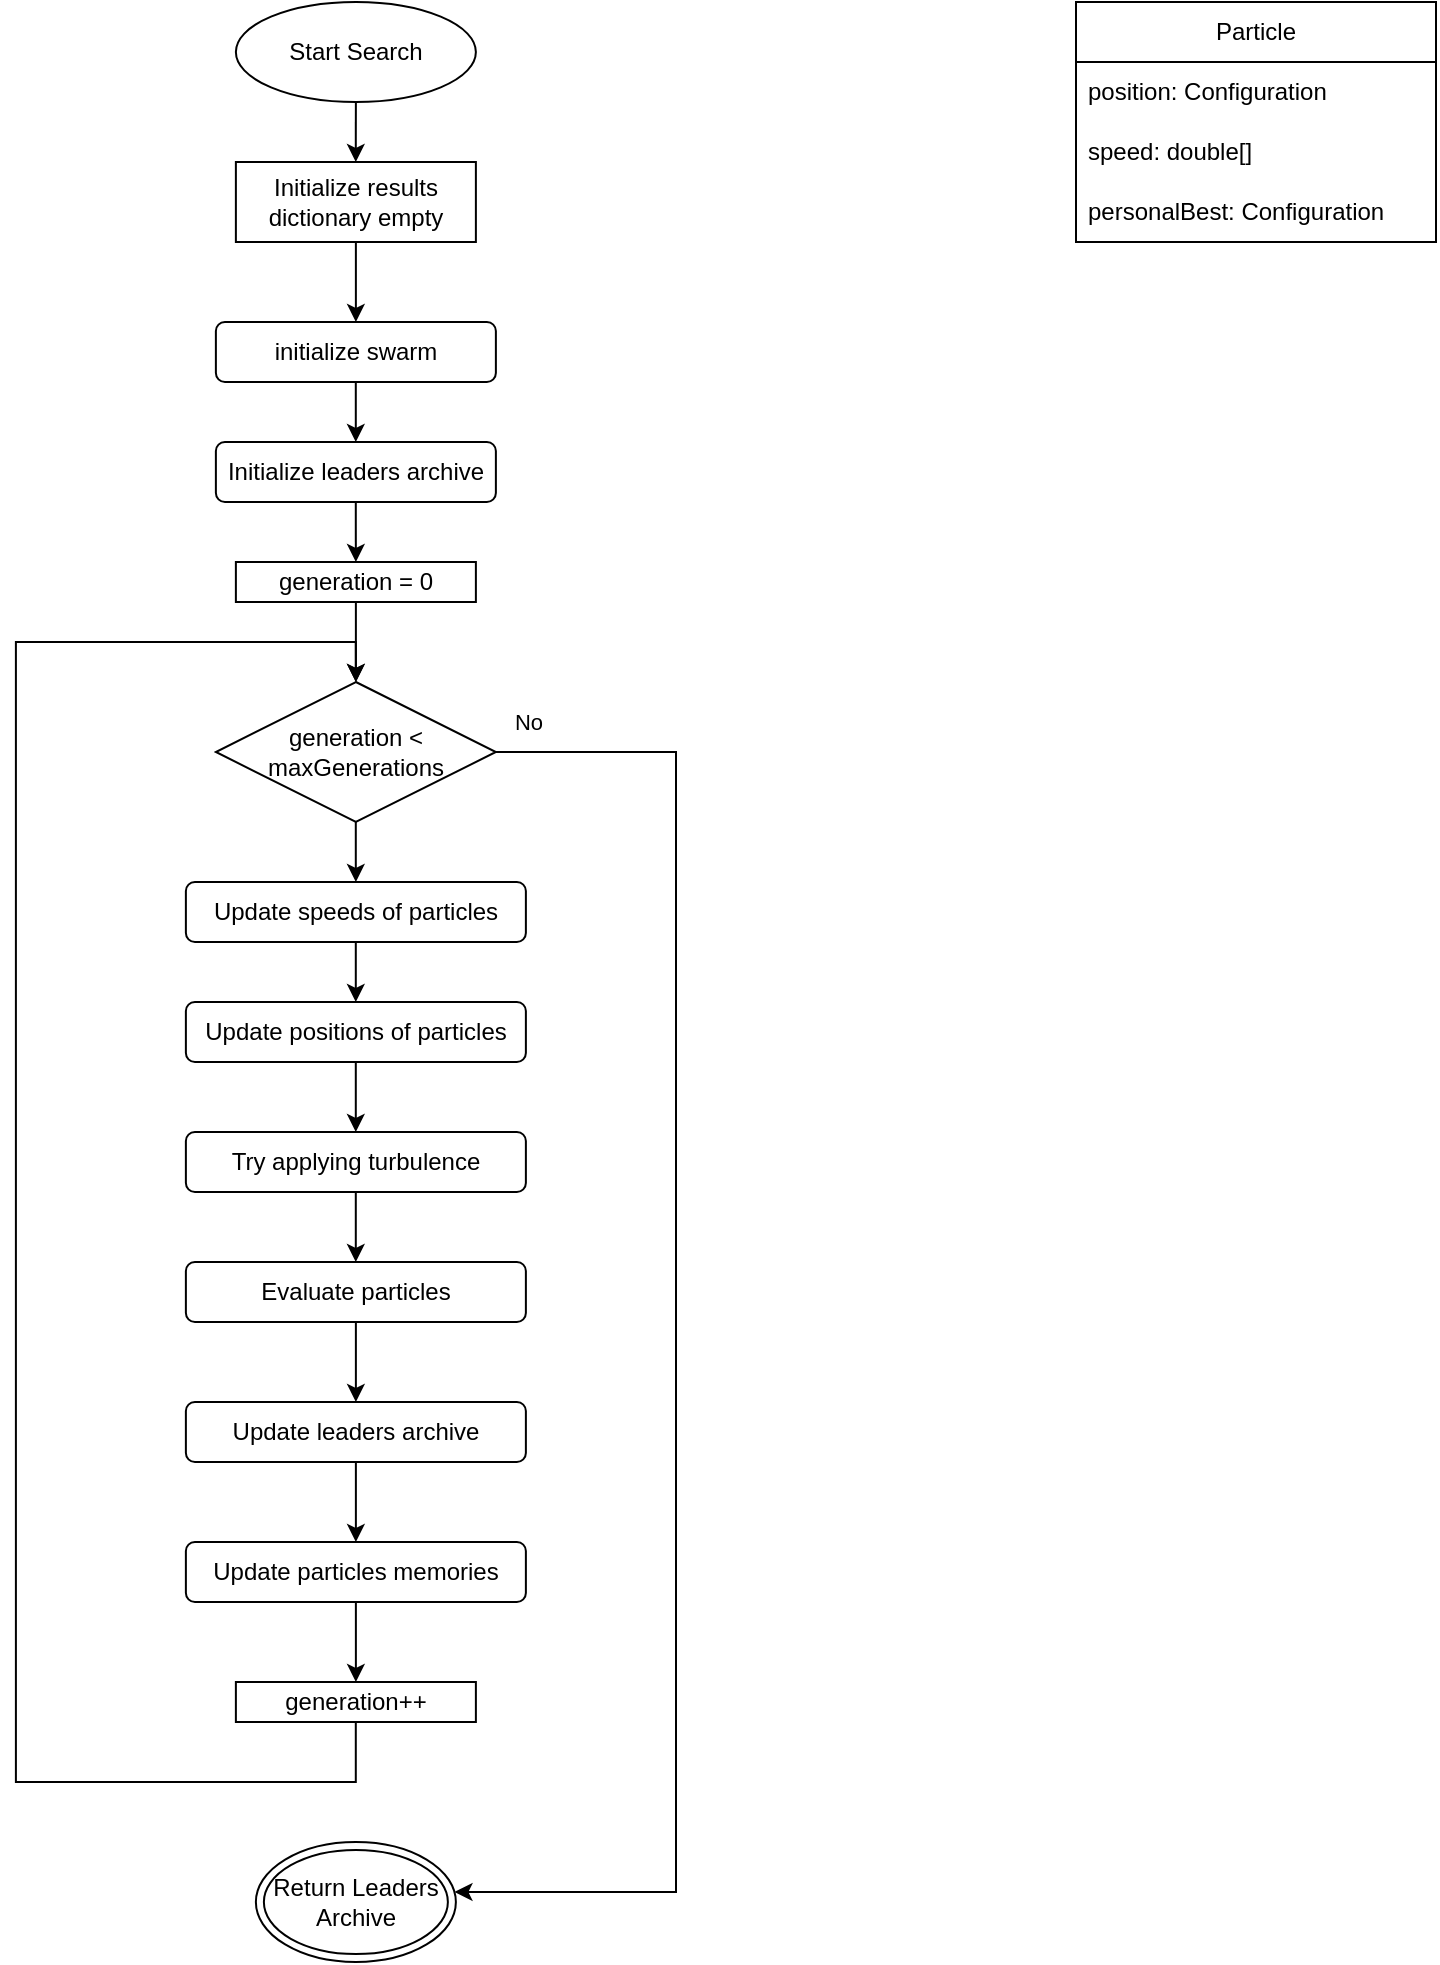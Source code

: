 <mxfile version="25.0.2" pages="7">
  <diagram name="Main" id="mer1Q-D7QFmTRmRvZn-K">
    <mxGraphModel dx="797" dy="466" grid="1" gridSize="10" guides="1" tooltips="1" connect="1" arrows="1" fold="1" page="1" pageScale="1" pageWidth="850" pageHeight="1100" math="0" shadow="0">
      <root>
        <mxCell id="0" />
        <mxCell id="1" parent="0" />
        <mxCell id="Op-KkIhUaiCkP9ZTUG40-2" value="" style="edgeStyle=orthogonalEdgeStyle;rounded=0;orthogonalLoop=1;jettySize=auto;html=1;" edge="1" parent="1" source="9O8NbNWzuJORjY1L01Cl-1" target="Op-KkIhUaiCkP9ZTUG40-1">
          <mxGeometry relative="1" as="geometry" />
        </mxCell>
        <mxCell id="9O8NbNWzuJORjY1L01Cl-1" value="Start Search" style="ellipse;whiteSpace=wrap;html=1;" parent="1" vertex="1">
          <mxGeometry x="159.94" y="20" width="120" height="50" as="geometry" />
        </mxCell>
        <mxCell id="JEw1piW-Nov8eNwJmhrz-17" style="edgeStyle=orthogonalEdgeStyle;rounded=0;orthogonalLoop=1;jettySize=auto;html=1;" parent="1" source="JEw1piW-Nov8eNwJmhrz-1" target="JEw1piW-Nov8eNwJmhrz-2" edge="1">
          <mxGeometry relative="1" as="geometry" />
        </mxCell>
        <mxCell id="JEw1piW-Nov8eNwJmhrz-1" value="initialize swarm" style="rounded=1;whiteSpace=wrap;html=1;" parent="1" vertex="1">
          <mxGeometry x="149.94" y="180" width="140" height="30" as="geometry" />
        </mxCell>
        <mxCell id="JEw1piW-Nov8eNwJmhrz-18" style="edgeStyle=orthogonalEdgeStyle;rounded=0;orthogonalLoop=1;jettySize=auto;html=1;entryX=0.5;entryY=0;entryDx=0;entryDy=0;" parent="1" source="JEw1piW-Nov8eNwJmhrz-2" target="JEw1piW-Nov8eNwJmhrz-3" edge="1">
          <mxGeometry relative="1" as="geometry" />
        </mxCell>
        <mxCell id="JEw1piW-Nov8eNwJmhrz-2" value="Initialize leaders archive" style="rounded=1;whiteSpace=wrap;html=1;" parent="1" vertex="1">
          <mxGeometry x="149.94" y="240" width="140" height="30" as="geometry" />
        </mxCell>
        <mxCell id="JEw1piW-Nov8eNwJmhrz-19" value="" style="edgeStyle=orthogonalEdgeStyle;rounded=0;orthogonalLoop=1;jettySize=auto;html=1;" parent="1" source="JEw1piW-Nov8eNwJmhrz-3" target="JEw1piW-Nov8eNwJmhrz-4" edge="1">
          <mxGeometry relative="1" as="geometry" />
        </mxCell>
        <mxCell id="JEw1piW-Nov8eNwJmhrz-3" value="generation = 0" style="rounded=0;whiteSpace=wrap;html=1;" parent="1" vertex="1">
          <mxGeometry x="159.94" y="300" width="120" height="20" as="geometry" />
        </mxCell>
        <mxCell id="JEw1piW-Nov8eNwJmhrz-23" style="edgeStyle=orthogonalEdgeStyle;rounded=0;orthogonalLoop=1;jettySize=auto;html=1;" parent="1" source="JEw1piW-Nov8eNwJmhrz-4" target="XtPFkoyNwsiE7fQPT80U-1" edge="1">
          <mxGeometry relative="1" as="geometry">
            <mxPoint x="279.94" y="965" as="targetPoint" />
            <Array as="points">
              <mxPoint x="380" y="395" />
              <mxPoint x="380" y="965" />
            </Array>
          </mxGeometry>
        </mxCell>
        <mxCell id="JEw1piW-Nov8eNwJmhrz-24" value="No" style="edgeLabel;html=1;align=center;verticalAlign=middle;resizable=0;points=[];" parent="JEw1piW-Nov8eNwJmhrz-23" vertex="1" connectable="0">
          <mxGeometry x="-0.96" y="-1" relative="1" as="geometry">
            <mxPoint y="-16" as="offset" />
          </mxGeometry>
        </mxCell>
        <mxCell id="JEw1piW-Nov8eNwJmhrz-45" style="edgeStyle=orthogonalEdgeStyle;rounded=0;orthogonalLoop=1;jettySize=auto;html=1;entryX=0.5;entryY=0;entryDx=0;entryDy=0;" parent="1" source="JEw1piW-Nov8eNwJmhrz-4" edge="1">
          <mxGeometry relative="1" as="geometry">
            <mxPoint x="219.94" y="460" as="targetPoint" />
          </mxGeometry>
        </mxCell>
        <mxCell id="JEw1piW-Nov8eNwJmhrz-4" value="generation &amp;lt; maxGenerations" style="rhombus;whiteSpace=wrap;html=1;" parent="1" vertex="1">
          <mxGeometry x="149.94" y="360" width="140" height="70" as="geometry" />
        </mxCell>
        <mxCell id="JEw1piW-Nov8eNwJmhrz-32" style="edgeStyle=orthogonalEdgeStyle;rounded=0;orthogonalLoop=1;jettySize=auto;html=1;entryX=0.5;entryY=0;entryDx=0;entryDy=0;" parent="1" source="JEw1piW-Nov8eNwJmhrz-11" target="JEw1piW-Nov8eNwJmhrz-4" edge="1">
          <mxGeometry relative="1" as="geometry">
            <Array as="points">
              <mxPoint x="219.94" y="910" />
              <mxPoint x="49.94" y="910" />
              <mxPoint x="49.94" y="340" />
              <mxPoint x="219.94" y="340" />
            </Array>
          </mxGeometry>
        </mxCell>
        <mxCell id="JEw1piW-Nov8eNwJmhrz-11" value="generation++" style="rounded=0;whiteSpace=wrap;html=1;" parent="1" vertex="1">
          <mxGeometry x="159.94" y="860" width="120" height="20" as="geometry" />
        </mxCell>
        <mxCell id="QdyQd_z3b0H6NEa9Nn1w-3" value="" style="edgeStyle=orthogonalEdgeStyle;rounded=0;orthogonalLoop=1;jettySize=auto;html=1;" edge="1" parent="1" source="QdyQd_z3b0H6NEa9Nn1w-1" target="QdyQd_z3b0H6NEa9Nn1w-2">
          <mxGeometry relative="1" as="geometry" />
        </mxCell>
        <mxCell id="QdyQd_z3b0H6NEa9Nn1w-1" value="Update speeds of particles" style="rounded=1;whiteSpace=wrap;html=1;" vertex="1" parent="1">
          <mxGeometry x="134.94" y="460" width="170" height="30" as="geometry" />
        </mxCell>
        <mxCell id="QdyQd_z3b0H6NEa9Nn1w-5" value="" style="edgeStyle=orthogonalEdgeStyle;rounded=0;orthogonalLoop=1;jettySize=auto;html=1;" edge="1" parent="1" source="QdyQd_z3b0H6NEa9Nn1w-2" target="QdyQd_z3b0H6NEa9Nn1w-4">
          <mxGeometry relative="1" as="geometry" />
        </mxCell>
        <mxCell id="QdyQd_z3b0H6NEa9Nn1w-2" value="Update positions of particles" style="rounded=1;whiteSpace=wrap;html=1;" vertex="1" parent="1">
          <mxGeometry x="134.94" y="520" width="170" height="30" as="geometry" />
        </mxCell>
        <mxCell id="QdyQd_z3b0H6NEa9Nn1w-7" value="" style="edgeStyle=orthogonalEdgeStyle;rounded=0;orthogonalLoop=1;jettySize=auto;html=1;" edge="1" parent="1" source="QdyQd_z3b0H6NEa9Nn1w-4" target="QdyQd_z3b0H6NEa9Nn1w-6">
          <mxGeometry relative="1" as="geometry" />
        </mxCell>
        <mxCell id="QdyQd_z3b0H6NEa9Nn1w-4" value="Try applying turbulence" style="rounded=1;whiteSpace=wrap;html=1;" vertex="1" parent="1">
          <mxGeometry x="134.94" y="585" width="170" height="30" as="geometry" />
        </mxCell>
        <mxCell id="QdyQd_z3b0H6NEa9Nn1w-9" value="" style="edgeStyle=orthogonalEdgeStyle;rounded=0;orthogonalLoop=1;jettySize=auto;html=1;" edge="1" parent="1" source="QdyQd_z3b0H6NEa9Nn1w-6" target="QdyQd_z3b0H6NEa9Nn1w-8">
          <mxGeometry relative="1" as="geometry" />
        </mxCell>
        <mxCell id="QdyQd_z3b0H6NEa9Nn1w-6" value="Evaluate particles" style="rounded=1;whiteSpace=wrap;html=1;" vertex="1" parent="1">
          <mxGeometry x="134.94" y="650" width="170" height="30" as="geometry" />
        </mxCell>
        <mxCell id="QdyQd_z3b0H6NEa9Nn1w-12" value="" style="edgeStyle=orthogonalEdgeStyle;rounded=0;orthogonalLoop=1;jettySize=auto;html=1;" edge="1" parent="1" source="QdyQd_z3b0H6NEa9Nn1w-8" target="QdyQd_z3b0H6NEa9Nn1w-11">
          <mxGeometry relative="1" as="geometry" />
        </mxCell>
        <mxCell id="QdyQd_z3b0H6NEa9Nn1w-8" value="Update leaders archive" style="rounded=1;whiteSpace=wrap;html=1;" vertex="1" parent="1">
          <mxGeometry x="134.94" y="720" width="170" height="30" as="geometry" />
        </mxCell>
        <mxCell id="QdyQd_z3b0H6NEa9Nn1w-13" value="" style="edgeStyle=orthogonalEdgeStyle;rounded=0;orthogonalLoop=1;jettySize=auto;html=1;" edge="1" parent="1" source="QdyQd_z3b0H6NEa9Nn1w-11" target="JEw1piW-Nov8eNwJmhrz-11">
          <mxGeometry relative="1" as="geometry" />
        </mxCell>
        <mxCell id="QdyQd_z3b0H6NEa9Nn1w-11" value="Update particles memories" style="rounded=1;whiteSpace=wrap;html=1;" vertex="1" parent="1">
          <mxGeometry x="134.94" y="790" width="170" height="30" as="geometry" />
        </mxCell>
        <mxCell id="gy9hzoJ_tgm-pusf9kd0-1" value="Particle" style="swimlane;fontStyle=0;childLayout=stackLayout;horizontal=1;startSize=30;horizontalStack=0;resizeParent=1;resizeParentMax=0;resizeLast=0;collapsible=1;marginBottom=0;whiteSpace=wrap;html=1;" vertex="1" parent="1">
          <mxGeometry x="580" y="20" width="180" height="120" as="geometry" />
        </mxCell>
        <mxCell id="gy9hzoJ_tgm-pusf9kd0-2" value="position: Configuration" style="text;strokeColor=none;fillColor=none;align=left;verticalAlign=middle;spacingLeft=4;spacingRight=4;overflow=hidden;points=[[0,0.5],[1,0.5]];portConstraint=eastwest;rotatable=0;whiteSpace=wrap;html=1;" vertex="1" parent="gy9hzoJ_tgm-pusf9kd0-1">
          <mxGeometry y="30" width="180" height="30" as="geometry" />
        </mxCell>
        <mxCell id="gy9hzoJ_tgm-pusf9kd0-3" value="speed: double[]" style="text;strokeColor=none;fillColor=none;align=left;verticalAlign=middle;spacingLeft=4;spacingRight=4;overflow=hidden;points=[[0,0.5],[1,0.5]];portConstraint=eastwest;rotatable=0;whiteSpace=wrap;html=1;" vertex="1" parent="gy9hzoJ_tgm-pusf9kd0-1">
          <mxGeometry y="60" width="180" height="30" as="geometry" />
        </mxCell>
        <mxCell id="gy9hzoJ_tgm-pusf9kd0-4" value="personalBest: Configuration" style="text;strokeColor=none;fillColor=none;align=left;verticalAlign=middle;spacingLeft=4;spacingRight=4;overflow=hidden;points=[[0,0.5],[1,0.5]];portConstraint=eastwest;rotatable=0;whiteSpace=wrap;html=1;" vertex="1" parent="gy9hzoJ_tgm-pusf9kd0-1">
          <mxGeometry y="90" width="180" height="30" as="geometry" />
        </mxCell>
        <mxCell id="Op-KkIhUaiCkP9ZTUG40-4" style="edgeStyle=orthogonalEdgeStyle;rounded=0;orthogonalLoop=1;jettySize=auto;html=1;" edge="1" parent="1" source="Op-KkIhUaiCkP9ZTUG40-1" target="JEw1piW-Nov8eNwJmhrz-1">
          <mxGeometry relative="1" as="geometry" />
        </mxCell>
        <mxCell id="Op-KkIhUaiCkP9ZTUG40-1" value="Initialize results dictionary empty" style="rounded=0;whiteSpace=wrap;html=1;" vertex="1" parent="1">
          <mxGeometry x="159.94" y="100" width="120" height="40" as="geometry" />
        </mxCell>
        <mxCell id="XtPFkoyNwsiE7fQPT80U-1" value="Return Leaders Archive" style="ellipse;shape=doubleEllipse;whiteSpace=wrap;html=1;" vertex="1" parent="1">
          <mxGeometry x="169.94" y="940" width="100" height="60" as="geometry" />
        </mxCell>
      </root>
    </mxGraphModel>
  </diagram>
  <diagram id="DvbdqieHHknr5DbnnIH0" name="Initialize Swarm">
    <mxGraphModel dx="819" dy="479" grid="1" gridSize="10" guides="1" tooltips="1" connect="1" arrows="1" fold="1" page="1" pageScale="1" pageWidth="850" pageHeight="1100" math="0" shadow="0">
      <root>
        <mxCell id="0" />
        <mxCell id="1" parent="0" />
        <mxCell id="qBTOAJuwR8NgXUdugwlV-1" value="" style="edgeStyle=orthogonalEdgeStyle;rounded=0;orthogonalLoop=1;jettySize=auto;html=1;" edge="1" parent="1" source="yQ3MBcs3mOTVq_82O27H-1" target="yQ3MBcs3mOTVq_82O27H-2">
          <mxGeometry relative="1" as="geometry" />
        </mxCell>
        <mxCell id="yQ3MBcs3mOTVq_82O27H-1" value="Start initialization of swarm" style="ellipse;whiteSpace=wrap;html=1;" vertex="1" parent="1">
          <mxGeometry x="320" y="20" width="120" height="70" as="geometry" />
        </mxCell>
        <mxCell id="MawIRmo5o7hxTb80F0-O-2" value="" style="edgeStyle=orthogonalEdgeStyle;rounded=0;orthogonalLoop=1;jettySize=auto;html=1;" edge="1" parent="1" source="yQ3MBcs3mOTVq_82O27H-2">
          <mxGeometry relative="1" as="geometry">
            <mxPoint x="380" y="240" as="targetPoint" />
          </mxGeometry>
        </mxCell>
        <mxCell id="yQ3MBcs3mOTVq_82O27H-2" value="let swarm be a list of swarmSize particles with random configurations" style="rounded=0;whiteSpace=wrap;html=1;" vertex="1" parent="1">
          <mxGeometry x="310" y="130" width="140" height="60" as="geometry" />
        </mxCell>
        <mxCell id="MawIRmo5o7hxTb80F0-O-18" value="" style="edgeStyle=orthogonalEdgeStyle;rounded=0;orthogonalLoop=1;jettySize=auto;html=1;" edge="1" parent="1" source="MawIRmo5o7hxTb80F0-O-4" target="MawIRmo5o7hxTb80F0-O-16">
          <mxGeometry relative="1" as="geometry" />
        </mxCell>
        <mxCell id="MawIRmo5o7hxTb80F0-O-4" value="For each particle in Swarm" style="swimlane;whiteSpace=wrap;html=1;" vertex="1" parent="1">
          <mxGeometry x="280" y="240" width="200" height="260" as="geometry" />
        </mxCell>
        <mxCell id="MawIRmo5o7hxTb80F0-O-9" value="" style="edgeStyle=orthogonalEdgeStyle;rounded=0;orthogonalLoop=1;jettySize=auto;html=1;" edge="1" parent="MawIRmo5o7hxTb80F0-O-4" source="MawIRmo5o7hxTb80F0-O-6" target="MawIRmo5o7hxTb80F0-O-8">
          <mxGeometry relative="1" as="geometry" />
        </mxCell>
        <mxCell id="MawIRmo5o7hxTb80F0-O-6" value="Evaluate configuration of particle" style="rounded=1;whiteSpace=wrap;html=1;" vertex="1" parent="MawIRmo5o7hxTb80F0-O-4">
          <mxGeometry x="30" y="40" width="140" height="30" as="geometry" />
        </mxCell>
        <mxCell id="MawIRmo5o7hxTb80F0-O-12" value="" style="edgeStyle=orthogonalEdgeStyle;rounded=0;orthogonalLoop=1;jettySize=auto;html=1;" edge="1" parent="MawIRmo5o7hxTb80F0-O-4" source="MawIRmo5o7hxTb80F0-O-8" target="MawIRmo5o7hxTb80F0-O-11">
          <mxGeometry relative="1" as="geometry" />
        </mxCell>
        <mxCell id="MawIRmo5o7hxTb80F0-O-8" value="Update results dictionary with that value" style="rounded=0;whiteSpace=wrap;html=1;" vertex="1" parent="MawIRmo5o7hxTb80F0-O-4">
          <mxGeometry x="30" y="90" width="140" height="40" as="geometry" />
        </mxCell>
        <mxCell id="MawIRmo5o7hxTb80F0-O-14" value="" style="edgeStyle=orthogonalEdgeStyle;rounded=0;orthogonalLoop=1;jettySize=auto;html=1;" edge="1" parent="MawIRmo5o7hxTb80F0-O-4" source="MawIRmo5o7hxTb80F0-O-11" target="MawIRmo5o7hxTb80F0-O-13">
          <mxGeometry relative="1" as="geometry" />
        </mxCell>
        <mxCell id="MawIRmo5o7hxTb80F0-O-11" value="Set particle speeds to 0" style="rounded=0;whiteSpace=wrap;html=1;" vertex="1" parent="MawIRmo5o7hxTb80F0-O-4">
          <mxGeometry x="35" y="150" width="130" height="30" as="geometry" />
        </mxCell>
        <mxCell id="MawIRmo5o7hxTb80F0-O-13" value="Set particle personal best to its current configuration" style="rounded=0;whiteSpace=wrap;html=1;" vertex="1" parent="MawIRmo5o7hxTb80F0-O-4">
          <mxGeometry x="40" y="200" width="120" height="50" as="geometry" />
        </mxCell>
        <mxCell id="MawIRmo5o7hxTb80F0-O-10" style="edgeStyle=orthogonalEdgeStyle;rounded=0;orthogonalLoop=1;jettySize=auto;html=1;dashed=1;endArrow=classicThin;endFill=1;startArrow=classicThin;startFill=1;" edge="1" parent="1" source="MawIRmo5o7hxTb80F0-O-7" target="MawIRmo5o7hxTb80F0-O-6">
          <mxGeometry relative="1" as="geometry" />
        </mxCell>
        <mxCell id="MawIRmo5o7hxTb80F0-O-7" value="Config Evaluator" style="text;strokeColor=none;fillColor=none;align=left;verticalAlign=middle;spacingLeft=4;spacingRight=4;overflow=hidden;points=[[0,0.5],[1,0.5]];portConstraint=eastwest;rotatable=0;whiteSpace=wrap;html=1;" vertex="1" parent="1">
          <mxGeometry x="500" y="280" width="120" height="30" as="geometry" />
        </mxCell>
        <mxCell id="MawIRmo5o7hxTb80F0-O-16" value="END" style="ellipse;shape=doubleEllipse;whiteSpace=wrap;html=1;" vertex="1" parent="1">
          <mxGeometry x="330" y="550" width="100" height="60" as="geometry" />
        </mxCell>
      </root>
    </mxGraphModel>
  </diagram>
  <diagram id="1TdvZzMyM3aP6utzr17O" name="Initialize Leaders Archive">
    <mxGraphModel dx="819" dy="479" grid="1" gridSize="10" guides="1" tooltips="1" connect="1" arrows="1" fold="1" page="1" pageScale="1" pageWidth="850" pageHeight="1100" math="0" shadow="0">
      <root>
        <mxCell id="0" />
        <mxCell id="1" parent="0" />
        <mxCell id="fRfRLBUCj1vt5A7RjBGE-3" value="" style="edgeStyle=orthogonalEdgeStyle;rounded=0;orthogonalLoop=1;jettySize=auto;html=1;" edge="1" parent="1" source="fRfRLBUCj1vt5A7RjBGE-1" target="fRfRLBUCj1vt5A7RjBGE-2">
          <mxGeometry relative="1" as="geometry" />
        </mxCell>
        <mxCell id="fRfRLBUCj1vt5A7RjBGE-1" value="Start" style="ellipse;whiteSpace=wrap;html=1;" vertex="1" parent="1">
          <mxGeometry x="320" y="20" width="70" height="40" as="geometry" />
        </mxCell>
        <mxCell id="ixd07KHr537AiMv113Cl-2" style="edgeStyle=orthogonalEdgeStyle;rounded=0;orthogonalLoop=1;jettySize=auto;html=1;" edge="1" parent="1" source="fRfRLBUCj1vt5A7RjBGE-2" target="ixd07KHr537AiMv113Cl-1">
          <mxGeometry relative="1" as="geometry" />
        </mxCell>
        <mxCell id="fRfRLBUCj1vt5A7RjBGE-2" value="Let leadersArchive be an empty list with fixed max size archiveSize" style="rounded=0;whiteSpace=wrap;html=1;" vertex="1" parent="1">
          <mxGeometry x="282.5" y="100" width="145" height="50" as="geometry" />
        </mxCell>
        <mxCell id="fRfRLBUCj1vt5A7RjBGE-4" value="archiveSize from UI searchConfig call" style="text;html=1;align=center;verticalAlign=middle;whiteSpace=wrap;rounded=0;" vertex="1" parent="1">
          <mxGeometry x="470" y="110" width="140" height="30" as="geometry" />
        </mxCell>
        <mxCell id="ixd07KHr537AiMv113Cl-8" value="" style="edgeStyle=orthogonalEdgeStyle;rounded=0;orthogonalLoop=1;jettySize=auto;html=1;" edge="1" parent="1" source="ixd07KHr537AiMv113Cl-1" target="ixd07KHr537AiMv113Cl-7">
          <mxGeometry relative="1" as="geometry" />
        </mxCell>
        <mxCell id="ixd07KHr537AiMv113Cl-1" value="For each particle in swarm" style="swimlane;whiteSpace=wrap;html=1;" vertex="1" parent="1">
          <mxGeometry x="240" y="190" width="230" height="240" as="geometry" />
        </mxCell>
        <mxCell id="ixd07KHr537AiMv113Cl-6" value="" style="edgeStyle=orthogonalEdgeStyle;rounded=0;orthogonalLoop=1;jettySize=auto;html=1;" edge="1" parent="ixd07KHr537AiMv113Cl-1" source="ixd07KHr537AiMv113Cl-3" target="ixd07KHr537AiMv113Cl-4">
          <mxGeometry relative="1" as="geometry" />
        </mxCell>
        <mxCell id="ixd07KHr537AiMv113Cl-3" value="check Is Dominated for particle&#39;s configuration in the set of all configurations in swarm, given results dictionary" style="rounded=1;whiteSpace=wrap;html=1;" vertex="1" parent="ixd07KHr537AiMv113Cl-1">
          <mxGeometry x="20" y="40" width="190" height="70" as="geometry" />
        </mxCell>
        <mxCell id="ixd07KHr537AiMv113Cl-4" value="If particle&#39;s configuration is not dominated, add to leadersArchive" style="rounded=0;whiteSpace=wrap;html=1;" vertex="1" parent="ixd07KHr537AiMv113Cl-1">
          <mxGeometry x="20" y="140" width="190" height="60" as="geometry" />
        </mxCell>
        <mxCell id="ixd07KHr537AiMv113Cl-7" value="END" style="ellipse;shape=doubleEllipse;whiteSpace=wrap;html=1;" vertex="1" parent="1">
          <mxGeometry x="305" y="470" width="100" height="60" as="geometry" />
        </mxCell>
      </root>
    </mxGraphModel>
  </diagram>
  <diagram id="SCTPSFsXY3fbmlstb_Dm" name="Is Dominated">
    <mxGraphModel dx="819" dy="479" grid="1" gridSize="10" guides="1" tooltips="1" connect="1" arrows="1" fold="1" page="1" pageScale="1" pageWidth="850" pageHeight="1100" math="0" shadow="0">
      <root>
        <mxCell id="0" />
        <mxCell id="1" parent="0" />
        <mxCell id="umFDn7ckkrUcrgmYQpbt-8" style="edgeStyle=orthogonalEdgeStyle;rounded=0;orthogonalLoop=1;jettySize=auto;html=1;" edge="1" parent="1" source="9wbQYOxuVo-IhJlr5uqe-1" target="umFDn7ckkrUcrgmYQpbt-2">
          <mxGeometry relative="1" as="geometry" />
        </mxCell>
        <mxCell id="9wbQYOxuVo-IhJlr5uqe-1" value="Start with params:&lt;br&gt;config to check, set of configs, results dictionary" style="ellipse;whiteSpace=wrap;html=1;" vertex="1" parent="1">
          <mxGeometry x="280" y="20" width="170" height="80" as="geometry" />
        </mxCell>
        <mxCell id="ACSZmb5NtYISZOy0VUVw-6" value="" style="edgeStyle=orthogonalEdgeStyle;rounded=0;orthogonalLoop=1;jettySize=auto;html=1;" edge="1" parent="1" source="umFDn7ckkrUcrgmYQpbt-2" target="ACSZmb5NtYISZOy0VUVw-4">
          <mxGeometry relative="1" as="geometry" />
        </mxCell>
        <mxCell id="umFDn7ckkrUcrgmYQpbt-2" value="For curentConfig in set of configs" style="swimlane;whiteSpace=wrap;html=1;" vertex="1" parent="1">
          <mxGeometry x="227.5" y="140" width="275" height="320" as="geometry" />
        </mxCell>
        <mxCell id="ACSZmb5NtYISZOy0VUVw-2" value="" style="edgeStyle=orthogonalEdgeStyle;rounded=0;orthogonalLoop=1;jettySize=auto;html=1;" edge="1" parent="umFDn7ckkrUcrgmYQpbt-2" source="umFDn7ckkrUcrgmYQpbt-10">
          <mxGeometry relative="1" as="geometry">
            <mxPoint x="137.5" y="210" as="targetPoint" />
          </mxGeometry>
        </mxCell>
        <mxCell id="ACSZmb5NtYISZOy0VUVw-3" value="yes" style="edgeLabel;html=1;align=center;verticalAlign=middle;resizable=0;points=[];" vertex="1" connectable="0" parent="ACSZmb5NtYISZOy0VUVw-2">
          <mxGeometry x="-0.25" y="1" relative="1" as="geometry">
            <mxPoint as="offset" />
          </mxGeometry>
        </mxCell>
        <mxCell id="umFDn7ckkrUcrgmYQpbt-10" value="Is currentConfig&#39;s result&amp;nbsp;&lt;div&gt;better in all objectives&amp;nbsp;&lt;/div&gt;&lt;div&gt;than the results of the config to check?&amp;nbsp;&lt;/div&gt;" style="rhombus;whiteSpace=wrap;html=1;" vertex="1" parent="umFDn7ckkrUcrgmYQpbt-2">
          <mxGeometry x="37.5" y="40" width="200" height="130" as="geometry" />
        </mxCell>
        <mxCell id="ACSZmb5NtYISZOy0VUVw-5" value="Return &quot;is dominated&quot;" style="ellipse;shape=doubleEllipse;whiteSpace=wrap;html=1;" vertex="1" parent="umFDn7ckkrUcrgmYQpbt-2">
          <mxGeometry x="87.5" y="210" width="100" height="60" as="geometry" />
        </mxCell>
        <mxCell id="ACSZmb5NtYISZOy0VUVw-4" value="Return &quot;is not dominated&quot;" style="ellipse;shape=doubleEllipse;whiteSpace=wrap;html=1;" vertex="1" parent="1">
          <mxGeometry x="315" y="490" width="100" height="60" as="geometry" />
        </mxCell>
      </root>
    </mxGraphModel>
  </diagram>
  <diagram id="WB-_jQ-c32Wue1vFlmMN" name="Update speeds of particles">
    <mxGraphModel dx="1195" dy="698" grid="1" gridSize="10" guides="1" tooltips="1" connect="1" arrows="1" fold="1" page="1" pageScale="1" pageWidth="850" pageHeight="1100" math="0" shadow="0">
      <root>
        <mxCell id="0" />
        <mxCell id="1" parent="0" />
        <mxCell id="xxo4gBW64KxO9hoz0uZL-2" value="" style="edgeStyle=orthogonalEdgeStyle;rounded=0;orthogonalLoop=1;jettySize=auto;html=1;" edge="1" parent="1" source="drdxQC3TDGH5V-IslYzP-1">
          <mxGeometry relative="1" as="geometry">
            <mxPoint x="400" y="110" as="targetPoint" />
          </mxGeometry>
        </mxCell>
        <mxCell id="drdxQC3TDGH5V-IslYzP-1" value="Start" style="ellipse;whiteSpace=wrap;html=1;" vertex="1" parent="1">
          <mxGeometry x="360" y="30" width="80" height="50" as="geometry" />
        </mxCell>
        <mxCell id="xxo4gBW64KxO9hoz0uZL-23" value="" style="edgeStyle=orthogonalEdgeStyle;rounded=0;orthogonalLoop=1;jettySize=auto;html=1;" edge="1" parent="1" source="xxo4gBW64KxO9hoz0uZL-4" target="xxo4gBW64KxO9hoz0uZL-22">
          <mxGeometry relative="1" as="geometry" />
        </mxCell>
        <mxCell id="xxo4gBW64KxO9hoz0uZL-4" value="For particle in swarm" style="swimlane;whiteSpace=wrap;html=1;" vertex="1" parent="1">
          <mxGeometry x="230" y="110" width="340" height="610" as="geometry" />
        </mxCell>
        <mxCell id="xxo4gBW64KxO9hoz0uZL-15" value="" style="edgeStyle=orthogonalEdgeStyle;rounded=0;orthogonalLoop=1;jettySize=auto;html=1;" edge="1" parent="xxo4gBW64KxO9hoz0uZL-4" source="xxo4gBW64KxO9hoz0uZL-5" target="xxo4gBW64KxO9hoz0uZL-8">
          <mxGeometry relative="1" as="geometry" />
        </mxCell>
        <mxCell id="xxo4gBW64KxO9hoz0uZL-5" value="Pick random r1, r2 from (0, 1)" style="rounded=0;whiteSpace=wrap;html=1;" vertex="1" parent="xxo4gBW64KxO9hoz0uZL-4">
          <mxGeometry x="80" y="40" width="180" height="30" as="geometry" />
        </mxCell>
        <mxCell id="xxo4gBW64KxO9hoz0uZL-6" value="Update speed = w·speed+C1·r1 ·(xp−xi)+C2·r2 ·(xg−xi) . All operations are vectorial" style="rounded=0;whiteSpace=wrap;html=1;" vertex="1" parent="xxo4gBW64KxO9hoz0uZL-4">
          <mxGeometry x="35" y="530" width="270" height="60" as="geometry" />
        </mxCell>
        <mxCell id="xxo4gBW64KxO9hoz0uZL-16" value="" style="edgeStyle=orthogonalEdgeStyle;rounded=0;orthogonalLoop=1;jettySize=auto;html=1;" edge="1" parent="xxo4gBW64KxO9hoz0uZL-4" source="xxo4gBW64KxO9hoz0uZL-8" target="xxo4gBW64KxO9hoz0uZL-9">
          <mxGeometry relative="1" as="geometry" />
        </mxCell>
        <mxCell id="xxo4gBW64KxO9hoz0uZL-8" value="Let xi as double[] be the Map From Config To Real Vector of particle&#39;s config" style="rounded=1;whiteSpace=wrap;html=1;" vertex="1" parent="xxo4gBW64KxO9hoz0uZL-4">
          <mxGeometry x="30" y="100" width="280" height="60" as="geometry" />
        </mxCell>
        <mxCell id="xxo4gBW64KxO9hoz0uZL-18" style="edgeStyle=orthogonalEdgeStyle;rounded=0;orthogonalLoop=1;jettySize=auto;html=1;" edge="1" parent="xxo4gBW64KxO9hoz0uZL-4" source="xxo4gBW64KxO9hoz0uZL-9" target="xxo4gBW64KxO9hoz0uZL-11">
          <mxGeometry relative="1" as="geometry" />
        </mxCell>
        <mxCell id="xxo4gBW64KxO9hoz0uZL-9" value="Let xp as double[] be the Map From Config To Real Vector of particle&#39;s personal best" style="rounded=1;whiteSpace=wrap;html=1;" vertex="1" parent="xxo4gBW64KxO9hoz0uZL-4">
          <mxGeometry x="30" y="190" width="280" height="60" as="geometry" />
        </mxCell>
        <mxCell id="xxo4gBW64KxO9hoz0uZL-19" value="" style="edgeStyle=orthogonalEdgeStyle;rounded=0;orthogonalLoop=1;jettySize=auto;html=1;" edge="1" parent="xxo4gBW64KxO9hoz0uZL-4" source="xxo4gBW64KxO9hoz0uZL-11" target="xxo4gBW64KxO9hoz0uZL-13">
          <mxGeometry relative="1" as="geometry" />
        </mxCell>
        <mxCell id="xxo4gBW64KxO9hoz0uZL-11" value="Select random l1, l2 from leaders archive" style="rounded=0;whiteSpace=wrap;html=1;" vertex="1" parent="xxo4gBW64KxO9hoz0uZL-4">
          <mxGeometry x="35" y="280" width="270" height="30" as="geometry" />
        </mxCell>
        <mxCell id="xxo4gBW64KxO9hoz0uZL-20" value="" style="edgeStyle=orthogonalEdgeStyle;rounded=0;orthogonalLoop=1;jettySize=auto;html=1;" edge="1" parent="xxo4gBW64KxO9hoz0uZL-4" source="xxo4gBW64KxO9hoz0uZL-13" target="xxo4gBW64KxO9hoz0uZL-14">
          <mxGeometry relative="1" as="geometry" />
        </mxCell>
        <mxCell id="xxo4gBW64KxO9hoz0uZL-13" value="Let crowd1, crowd2 be the Crowding Distances of l1, respectively l2" style="rounded=1;whiteSpace=wrap;html=1;" vertex="1" parent="xxo4gBW64KxO9hoz0uZL-4">
          <mxGeometry x="35" y="340" width="270" height="60" as="geometry" />
        </mxCell>
        <mxCell id="xxo4gBW64KxO9hoz0uZL-21" value="" style="edgeStyle=orthogonalEdgeStyle;rounded=0;orthogonalLoop=1;jettySize=auto;html=1;" edge="1" parent="xxo4gBW64KxO9hoz0uZL-4" source="xxo4gBW64KxO9hoz0uZL-14" target="xxo4gBW64KxO9hoz0uZL-6">
          <mxGeometry relative="1" as="geometry" />
        </mxCell>
        <mxCell id="xxo4gBW64KxO9hoz0uZL-14" value="Let xg as double[] be the Map of Config to Real Vector of l1 if crowd1 &amp;gt; crowd2, otherwise map of l2" style="rounded=0;whiteSpace=wrap;html=1;" vertex="1" parent="xxo4gBW64KxO9hoz0uZL-4">
          <mxGeometry x="35" y="430" width="270" height="60" as="geometry" />
        </mxCell>
        <mxCell id="xxo4gBW64KxO9hoz0uZL-22" value="END" style="ellipse;shape=doubleEllipse;whiteSpace=wrap;html=1;" vertex="1" parent="1">
          <mxGeometry x="350" y="750" width="100" height="60" as="geometry" />
        </mxCell>
      </root>
    </mxGraphModel>
  </diagram>
  <diagram id="3fcfPfmmPnFW58pyFZcH" name="Map From Config To Real Vector">
    <mxGraphModel dx="683" dy="399" grid="1" gridSize="10" guides="1" tooltips="1" connect="1" arrows="1" fold="1" page="1" pageScale="1" pageWidth="850" pageHeight="1100" math="0" shadow="0">
      <root>
        <mxCell id="0" />
        <mxCell id="1" parent="0" />
        <mxCell id="mVA3PfX5qZltw3tc34Ci-2" value="" style="edgeStyle=orthogonalEdgeStyle;rounded=0;orthogonalLoop=1;jettySize=auto;html=1;" edge="1" parent="1" source="R3mL3bUPX3XLCom6mwIk-1" target="mVA3PfX5qZltw3tc34Ci-1">
          <mxGeometry relative="1" as="geometry" />
        </mxCell>
        <mxCell id="R3mL3bUPX3XLCom6mwIk-1" value="Start with param config: Configuration" style="ellipse;whiteSpace=wrap;html=1;" vertex="1" parent="1">
          <mxGeometry x="350" y="10" width="150" height="70" as="geometry" />
        </mxCell>
        <mxCell id="mVA3PfX5qZltw3tc34Ci-6" value="" style="edgeStyle=orthogonalEdgeStyle;rounded=0;orthogonalLoop=1;jettySize=auto;html=1;" edge="1" parent="1" source="mVA3PfX5qZltw3tc34Ci-1" target="mVA3PfX5qZltw3tc34Ci-3">
          <mxGeometry relative="1" as="geometry" />
        </mxCell>
        <mxCell id="mVA3PfX5qZltw3tc34Ci-1" value="Let vector as double[17] contain only zeroes" style="rounded=0;whiteSpace=wrap;html=1;" vertex="1" parent="1">
          <mxGeometry x="290" y="120" width="270" height="40" as="geometry" />
        </mxCell>
        <mxCell id="mVA3PfX5qZltw3tc34Ci-8" value="" style="edgeStyle=orthogonalEdgeStyle;rounded=0;orthogonalLoop=1;jettySize=auto;html=1;" edge="1" parent="1" source="mVA3PfX5qZltw3tc34Ci-3" target="mVA3PfX5qZltw3tc34Ci-7">
          <mxGeometry relative="1" as="geometry" />
        </mxCell>
        <mxCell id="mVA3PfX5qZltw3tc34Ci-3" value="For each vector position, get config&#39;s respective field and convert it to double and assign it" style="rounded=0;whiteSpace=wrap;html=1;" vertex="1" parent="1">
          <mxGeometry x="290" y="190" width="270" height="60" as="geometry" />
        </mxCell>
        <mxCell id="mVA3PfX5qZltw3tc34Ci-5" value="Indices of fields match the ones in Configuration Struct excel" style="text;html=1;align=center;verticalAlign=middle;whiteSpace=wrap;rounded=0;" vertex="1" parent="1">
          <mxGeometry x="590" y="205" width="190" height="30" as="geometry" />
        </mxCell>
        <mxCell id="mVA3PfX5qZltw3tc34Ci-7" value="Return vector" style="ellipse;shape=doubleEllipse;whiteSpace=wrap;html=1;" vertex="1" parent="1">
          <mxGeometry x="375" y="290" width="100" height="60" as="geometry" />
        </mxCell>
      </root>
    </mxGraphModel>
  </diagram>
  <diagram id="JiFSUHPM6dUyjtV7e0is" name="Crowding Distance">
    <mxGraphModel dx="683" dy="399" grid="1" gridSize="10" guides="1" tooltips="1" connect="1" arrows="1" fold="1" page="1" pageScale="1" pageWidth="850" pageHeight="1100" math="0" shadow="0">
      <root>
        <mxCell id="0" />
        <mxCell id="1" parent="0" />
        <mxCell id="4uXApGb6hzrbyHSut3N9-1" value="Start with params: config, config set" style="ellipse;whiteSpace=wrap;html=1;" vertex="1" parent="1">
          <mxGeometry x="365" y="40" width="120" height="80" as="geometry" />
        </mxCell>
      </root>
    </mxGraphModel>
  </diagram>
</mxfile>
